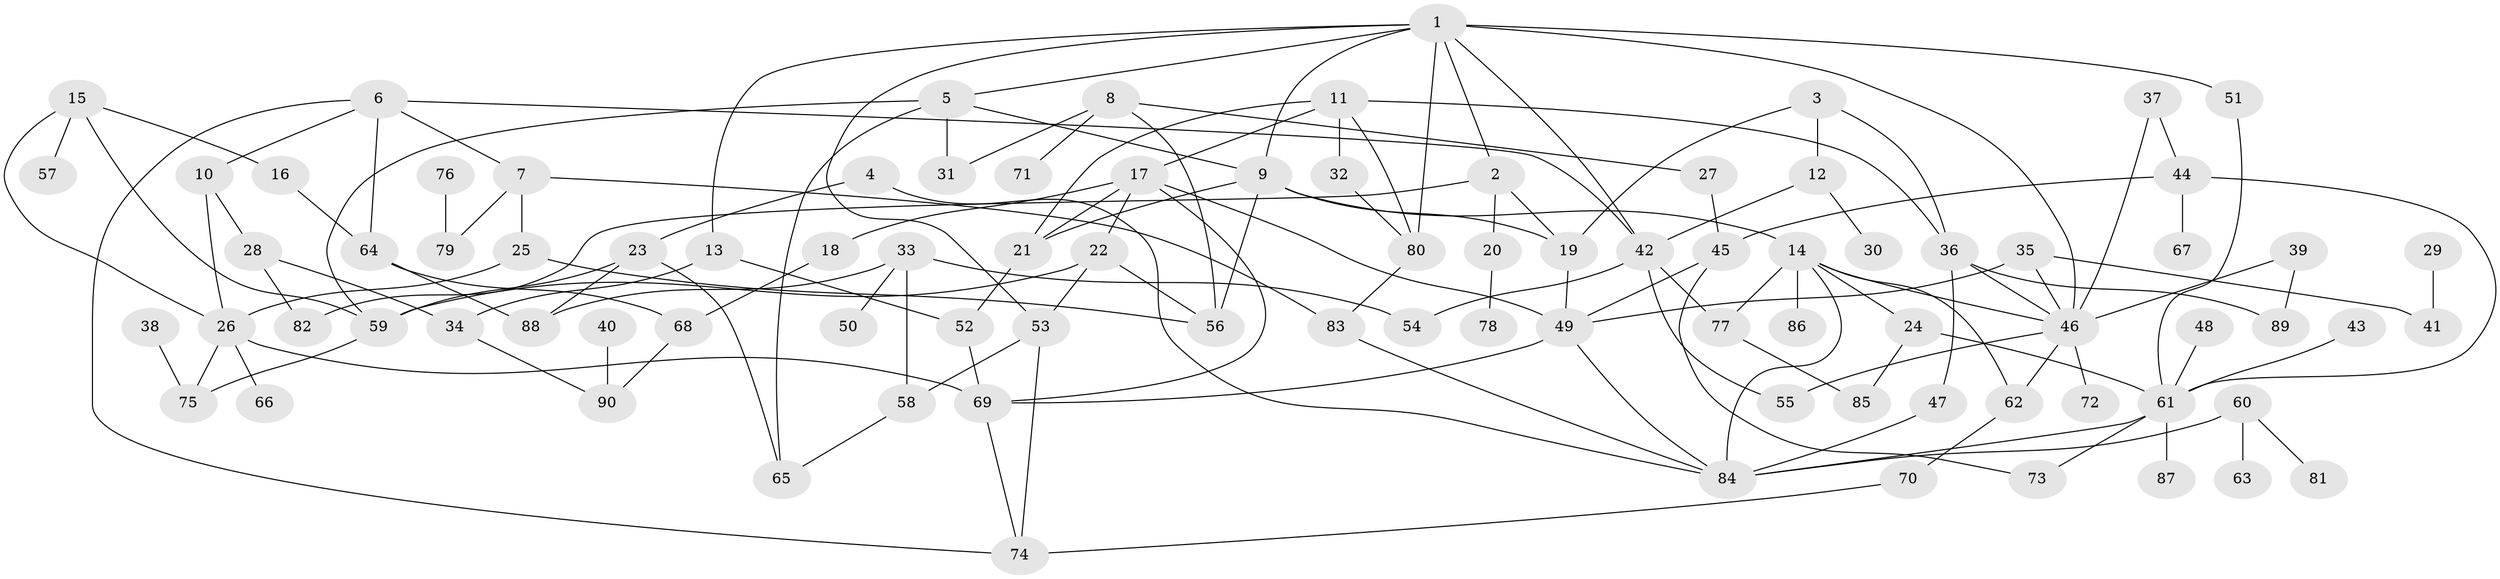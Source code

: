 // original degree distribution, {10: 0.006711409395973154, 3: 0.2348993288590604, 9: 0.013422818791946308, 4: 0.10738255033557047, 6: 0.03355704697986577, 2: 0.2953020134228188, 8: 0.006711409395973154, 1: 0.2483221476510067, 5: 0.04697986577181208, 7: 0.006711409395973154}
// Generated by graph-tools (version 1.1) at 2025/36/03/04/25 23:36:11]
// undirected, 90 vertices, 141 edges
graph export_dot {
  node [color=gray90,style=filled];
  1;
  2;
  3;
  4;
  5;
  6;
  7;
  8;
  9;
  10;
  11;
  12;
  13;
  14;
  15;
  16;
  17;
  18;
  19;
  20;
  21;
  22;
  23;
  24;
  25;
  26;
  27;
  28;
  29;
  30;
  31;
  32;
  33;
  34;
  35;
  36;
  37;
  38;
  39;
  40;
  41;
  42;
  43;
  44;
  45;
  46;
  47;
  48;
  49;
  50;
  51;
  52;
  53;
  54;
  55;
  56;
  57;
  58;
  59;
  60;
  61;
  62;
  63;
  64;
  65;
  66;
  67;
  68;
  69;
  70;
  71;
  72;
  73;
  74;
  75;
  76;
  77;
  78;
  79;
  80;
  81;
  82;
  83;
  84;
  85;
  86;
  87;
  88;
  89;
  90;
  1 -- 2 [weight=1.0];
  1 -- 5 [weight=1.0];
  1 -- 9 [weight=1.0];
  1 -- 13 [weight=1.0];
  1 -- 42 [weight=1.0];
  1 -- 46 [weight=1.0];
  1 -- 51 [weight=1.0];
  1 -- 53 [weight=1.0];
  1 -- 80 [weight=1.0];
  2 -- 19 [weight=1.0];
  2 -- 20 [weight=1.0];
  2 -- 82 [weight=1.0];
  3 -- 12 [weight=1.0];
  3 -- 19 [weight=1.0];
  3 -- 36 [weight=1.0];
  4 -- 23 [weight=1.0];
  4 -- 84 [weight=1.0];
  5 -- 9 [weight=1.0];
  5 -- 31 [weight=1.0];
  5 -- 59 [weight=1.0];
  5 -- 65 [weight=1.0];
  6 -- 7 [weight=1.0];
  6 -- 10 [weight=1.0];
  6 -- 42 [weight=1.0];
  6 -- 64 [weight=1.0];
  6 -- 74 [weight=1.0];
  7 -- 25 [weight=1.0];
  7 -- 79 [weight=1.0];
  7 -- 83 [weight=1.0];
  8 -- 27 [weight=1.0];
  8 -- 31 [weight=1.0];
  8 -- 56 [weight=1.0];
  8 -- 71 [weight=1.0];
  9 -- 14 [weight=1.0];
  9 -- 19 [weight=1.0];
  9 -- 21 [weight=1.0];
  9 -- 56 [weight=1.0];
  10 -- 26 [weight=1.0];
  10 -- 28 [weight=1.0];
  11 -- 17 [weight=1.0];
  11 -- 21 [weight=1.0];
  11 -- 32 [weight=1.0];
  11 -- 36 [weight=1.0];
  11 -- 80 [weight=1.0];
  12 -- 30 [weight=1.0];
  12 -- 42 [weight=1.0];
  13 -- 34 [weight=1.0];
  13 -- 52 [weight=1.0];
  14 -- 24 [weight=1.0];
  14 -- 46 [weight=1.0];
  14 -- 62 [weight=1.0];
  14 -- 77 [weight=1.0];
  14 -- 84 [weight=1.0];
  14 -- 86 [weight=1.0];
  15 -- 16 [weight=1.0];
  15 -- 26 [weight=1.0];
  15 -- 57 [weight=1.0];
  15 -- 59 [weight=1.0];
  16 -- 64 [weight=1.0];
  17 -- 18 [weight=1.0];
  17 -- 21 [weight=1.0];
  17 -- 22 [weight=1.0];
  17 -- 49 [weight=1.0];
  17 -- 69 [weight=1.0];
  18 -- 68 [weight=1.0];
  19 -- 49 [weight=1.0];
  20 -- 78 [weight=1.0];
  21 -- 52 [weight=1.0];
  22 -- 53 [weight=1.0];
  22 -- 56 [weight=1.0];
  22 -- 59 [weight=1.0];
  23 -- 59 [weight=1.0];
  23 -- 65 [weight=1.0];
  23 -- 88 [weight=1.0];
  24 -- 61 [weight=1.0];
  24 -- 85 [weight=1.0];
  25 -- 26 [weight=1.0];
  25 -- 56 [weight=1.0];
  26 -- 66 [weight=1.0];
  26 -- 69 [weight=2.0];
  26 -- 75 [weight=1.0];
  27 -- 45 [weight=1.0];
  28 -- 34 [weight=1.0];
  28 -- 82 [weight=1.0];
  29 -- 41 [weight=1.0];
  32 -- 80 [weight=1.0];
  33 -- 50 [weight=1.0];
  33 -- 54 [weight=1.0];
  33 -- 58 [weight=1.0];
  33 -- 88 [weight=1.0];
  34 -- 90 [weight=1.0];
  35 -- 41 [weight=1.0];
  35 -- 46 [weight=1.0];
  35 -- 49 [weight=1.0];
  36 -- 46 [weight=1.0];
  36 -- 47 [weight=1.0];
  36 -- 89 [weight=1.0];
  37 -- 44 [weight=1.0];
  37 -- 46 [weight=1.0];
  38 -- 75 [weight=1.0];
  39 -- 46 [weight=1.0];
  39 -- 89 [weight=1.0];
  40 -- 90 [weight=1.0];
  42 -- 54 [weight=1.0];
  42 -- 55 [weight=1.0];
  42 -- 77 [weight=1.0];
  43 -- 61 [weight=1.0];
  44 -- 45 [weight=1.0];
  44 -- 61 [weight=1.0];
  44 -- 67 [weight=1.0];
  45 -- 49 [weight=1.0];
  45 -- 73 [weight=1.0];
  46 -- 55 [weight=1.0];
  46 -- 62 [weight=1.0];
  46 -- 72 [weight=1.0];
  47 -- 84 [weight=1.0];
  48 -- 61 [weight=1.0];
  49 -- 69 [weight=1.0];
  49 -- 84 [weight=1.0];
  51 -- 61 [weight=1.0];
  52 -- 69 [weight=1.0];
  53 -- 58 [weight=1.0];
  53 -- 74 [weight=1.0];
  58 -- 65 [weight=1.0];
  59 -- 75 [weight=1.0];
  60 -- 63 [weight=1.0];
  60 -- 81 [weight=1.0];
  60 -- 84 [weight=1.0];
  61 -- 73 [weight=1.0];
  61 -- 84 [weight=1.0];
  61 -- 87 [weight=1.0];
  62 -- 70 [weight=1.0];
  64 -- 68 [weight=1.0];
  64 -- 88 [weight=1.0];
  68 -- 90 [weight=1.0];
  69 -- 74 [weight=1.0];
  70 -- 74 [weight=1.0];
  76 -- 79 [weight=1.0];
  77 -- 85 [weight=1.0];
  80 -- 83 [weight=1.0];
  83 -- 84 [weight=1.0];
}
